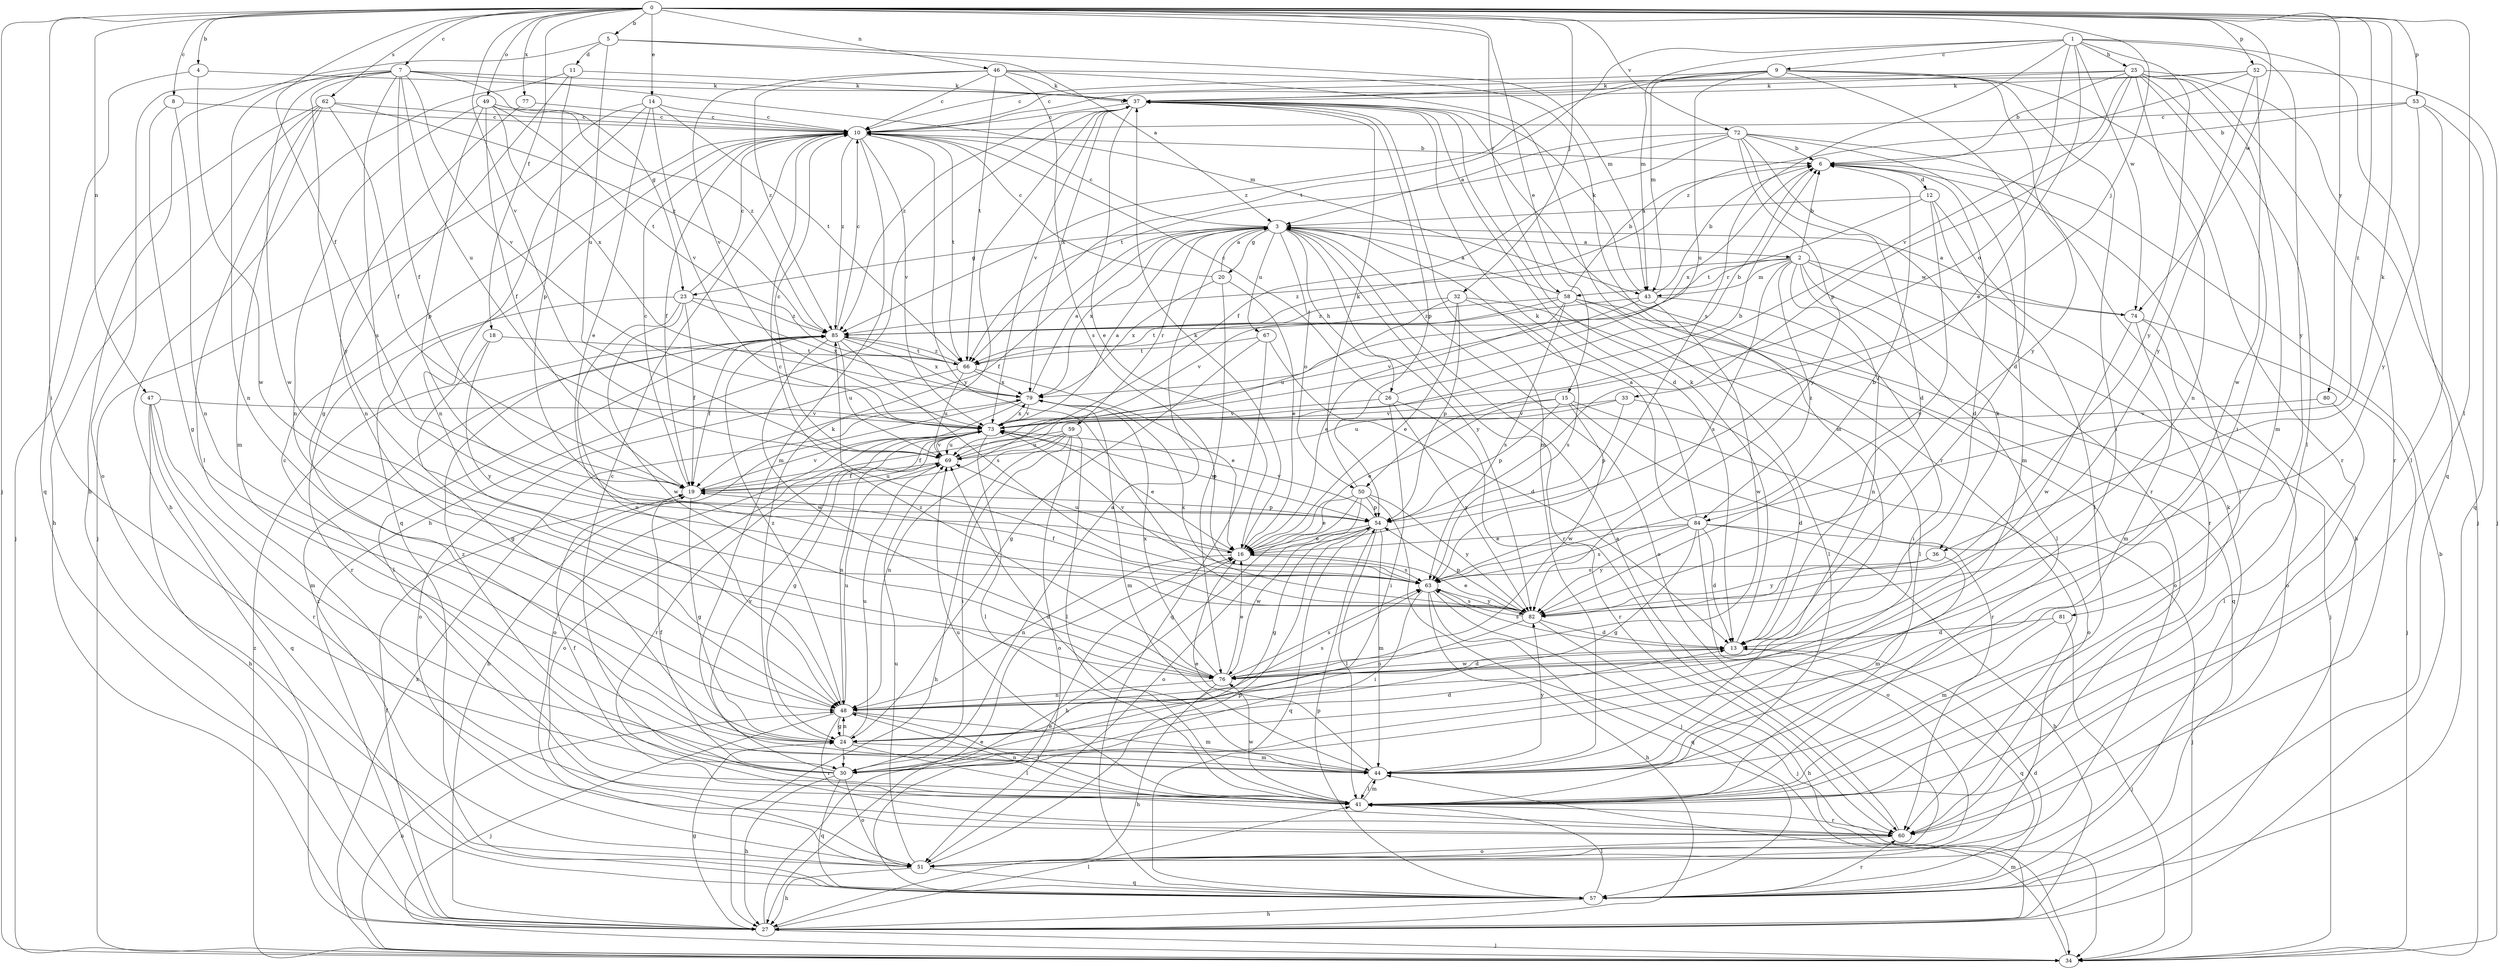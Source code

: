 strict digraph  {
0;
1;
2;
3;
4;
5;
6;
7;
8;
9;
10;
11;
12;
13;
14;
15;
16;
18;
19;
20;
23;
24;
25;
26;
27;
30;
32;
33;
34;
36;
37;
41;
43;
44;
46;
47;
48;
49;
50;
51;
52;
53;
54;
57;
58;
59;
60;
62;
63;
66;
67;
69;
72;
73;
74;
76;
77;
79;
80;
81;
82;
84;
85;
0 -> 4  [label=b];
0 -> 5  [label=b];
0 -> 7  [label=c];
0 -> 8  [label=c];
0 -> 14  [label=e];
0 -> 15  [label=e];
0 -> 18  [label=f];
0 -> 19  [label=f];
0 -> 30  [label=i];
0 -> 32  [label=j];
0 -> 33  [label=j];
0 -> 34  [label=j];
0 -> 36  [label=k];
0 -> 41  [label=l];
0 -> 46  [label=n];
0 -> 47  [label=n];
0 -> 49  [label=o];
0 -> 52  [label=p];
0 -> 53  [label=p];
0 -> 58  [label=r];
0 -> 62  [label=s];
0 -> 72  [label=v];
0 -> 73  [label=v];
0 -> 74  [label=w];
0 -> 77  [label=x];
0 -> 80  [label=y];
0 -> 84  [label=z];
1 -> 9  [label=c];
1 -> 16  [label=e];
1 -> 25  [label=h];
1 -> 43  [label=m];
1 -> 50  [label=o];
1 -> 57  [label=q];
1 -> 63  [label=s];
1 -> 66  [label=t];
1 -> 74  [label=w];
1 -> 81  [label=y];
1 -> 82  [label=y];
2 -> 6  [label=b];
2 -> 34  [label=j];
2 -> 36  [label=k];
2 -> 41  [label=l];
2 -> 43  [label=m];
2 -> 48  [label=n];
2 -> 58  [label=r];
2 -> 63  [label=s];
2 -> 74  [label=w];
2 -> 84  [label=z];
2 -> 85  [label=z];
3 -> 2  [label=a];
3 -> 10  [label=c];
3 -> 19  [label=f];
3 -> 20  [label=g];
3 -> 23  [label=g];
3 -> 26  [label=h];
3 -> 50  [label=o];
3 -> 51  [label=o];
3 -> 59  [label=r];
3 -> 60  [label=r];
3 -> 67  [label=u];
3 -> 79  [label=x];
3 -> 82  [label=y];
4 -> 37  [label=k];
4 -> 57  [label=q];
4 -> 76  [label=w];
5 -> 3  [label=a];
5 -> 11  [label=d];
5 -> 27  [label=h];
5 -> 43  [label=m];
5 -> 69  [label=u];
6 -> 12  [label=d];
6 -> 13  [label=d];
6 -> 41  [label=l];
6 -> 79  [label=x];
7 -> 19  [label=f];
7 -> 23  [label=g];
7 -> 37  [label=k];
7 -> 43  [label=m];
7 -> 48  [label=n];
7 -> 51  [label=o];
7 -> 63  [label=s];
7 -> 69  [label=u];
7 -> 73  [label=v];
7 -> 76  [label=w];
7 -> 82  [label=y];
8 -> 10  [label=c];
8 -> 24  [label=g];
8 -> 48  [label=n];
9 -> 10  [label=c];
9 -> 13  [label=d];
9 -> 30  [label=i];
9 -> 37  [label=k];
9 -> 43  [label=m];
9 -> 60  [label=r];
9 -> 69  [label=u];
9 -> 82  [label=y];
9 -> 85  [label=z];
10 -> 6  [label=b];
10 -> 19  [label=f];
10 -> 44  [label=m];
10 -> 57  [label=q];
10 -> 66  [label=t];
10 -> 73  [label=v];
10 -> 82  [label=y];
10 -> 85  [label=z];
11 -> 24  [label=g];
11 -> 27  [label=h];
11 -> 37  [label=k];
11 -> 54  [label=p];
12 -> 3  [label=a];
12 -> 41  [label=l];
12 -> 60  [label=r];
12 -> 66  [label=t];
12 -> 82  [label=y];
13 -> 37  [label=k];
13 -> 57  [label=q];
13 -> 63  [label=s];
13 -> 76  [label=w];
14 -> 10  [label=c];
14 -> 16  [label=e];
14 -> 34  [label=j];
14 -> 48  [label=n];
14 -> 66  [label=t];
14 -> 73  [label=v];
15 -> 16  [label=e];
15 -> 51  [label=o];
15 -> 54  [label=p];
15 -> 60  [label=r];
15 -> 73  [label=v];
15 -> 76  [label=w];
16 -> 37  [label=k];
16 -> 48  [label=n];
16 -> 63  [label=s];
16 -> 69  [label=u];
18 -> 24  [label=g];
18 -> 66  [label=t];
18 -> 82  [label=y];
19 -> 10  [label=c];
19 -> 24  [label=g];
19 -> 54  [label=p];
19 -> 69  [label=u];
19 -> 73  [label=v];
20 -> 3  [label=a];
20 -> 10  [label=c];
20 -> 16  [label=e];
20 -> 76  [label=w];
20 -> 79  [label=x];
23 -> 10  [label=c];
23 -> 19  [label=f];
23 -> 48  [label=n];
23 -> 60  [label=r];
23 -> 76  [label=w];
23 -> 79  [label=x];
23 -> 85  [label=z];
24 -> 13  [label=d];
24 -> 30  [label=i];
24 -> 37  [label=k];
24 -> 41  [label=l];
24 -> 44  [label=m];
24 -> 48  [label=n];
24 -> 69  [label=u];
25 -> 6  [label=b];
25 -> 10  [label=c];
25 -> 30  [label=i];
25 -> 34  [label=j];
25 -> 37  [label=k];
25 -> 41  [label=l];
25 -> 44  [label=m];
25 -> 48  [label=n];
25 -> 54  [label=p];
25 -> 60  [label=r];
25 -> 73  [label=v];
26 -> 6  [label=b];
26 -> 10  [label=c];
26 -> 30  [label=i];
26 -> 60  [label=r];
26 -> 73  [label=v];
26 -> 82  [label=y];
27 -> 6  [label=b];
27 -> 16  [label=e];
27 -> 19  [label=f];
27 -> 24  [label=g];
27 -> 34  [label=j];
27 -> 41  [label=l];
30 -> 3  [label=a];
30 -> 10  [label=c];
30 -> 19  [label=f];
30 -> 27  [label=h];
30 -> 51  [label=o];
30 -> 57  [label=q];
30 -> 73  [label=v];
30 -> 85  [label=z];
32 -> 16  [label=e];
32 -> 41  [label=l];
32 -> 54  [label=p];
32 -> 63  [label=s];
32 -> 69  [label=u];
32 -> 85  [label=z];
33 -> 13  [label=d];
33 -> 54  [label=p];
33 -> 69  [label=u];
33 -> 73  [label=v];
34 -> 44  [label=m];
34 -> 48  [label=n];
34 -> 79  [label=x];
34 -> 85  [label=z];
36 -> 44  [label=m];
36 -> 63  [label=s];
36 -> 82  [label=y];
37 -> 10  [label=c];
37 -> 13  [label=d];
37 -> 16  [label=e];
37 -> 27  [label=h];
37 -> 44  [label=m];
37 -> 54  [label=p];
37 -> 73  [label=v];
37 -> 79  [label=x];
37 -> 85  [label=z];
41 -> 10  [label=c];
41 -> 19  [label=f];
41 -> 44  [label=m];
41 -> 48  [label=n];
41 -> 60  [label=r];
41 -> 69  [label=u];
41 -> 76  [label=w];
43 -> 6  [label=b];
43 -> 30  [label=i];
43 -> 37  [label=k];
43 -> 66  [label=t];
43 -> 73  [label=v];
43 -> 76  [label=w];
44 -> 16  [label=e];
44 -> 41  [label=l];
44 -> 69  [label=u];
44 -> 82  [label=y];
46 -> 10  [label=c];
46 -> 37  [label=k];
46 -> 44  [label=m];
46 -> 60  [label=r];
46 -> 63  [label=s];
46 -> 66  [label=t];
46 -> 73  [label=v];
46 -> 85  [label=z];
47 -> 27  [label=h];
47 -> 44  [label=m];
47 -> 57  [label=q];
47 -> 60  [label=r];
47 -> 73  [label=v];
48 -> 24  [label=g];
48 -> 34  [label=j];
48 -> 41  [label=l];
48 -> 44  [label=m];
48 -> 60  [label=r];
48 -> 63  [label=s];
48 -> 69  [label=u];
48 -> 85  [label=z];
49 -> 10  [label=c];
49 -> 19  [label=f];
49 -> 48  [label=n];
49 -> 54  [label=p];
49 -> 66  [label=t];
49 -> 79  [label=x];
49 -> 85  [label=z];
50 -> 16  [label=e];
50 -> 27  [label=h];
50 -> 34  [label=j];
50 -> 37  [label=k];
50 -> 51  [label=o];
50 -> 54  [label=p];
50 -> 82  [label=y];
51 -> 27  [label=h];
51 -> 54  [label=p];
51 -> 57  [label=q];
51 -> 69  [label=u];
51 -> 85  [label=z];
52 -> 10  [label=c];
52 -> 34  [label=j];
52 -> 37  [label=k];
52 -> 76  [label=w];
52 -> 82  [label=y];
52 -> 85  [label=z];
53 -> 6  [label=b];
53 -> 10  [label=c];
53 -> 41  [label=l];
53 -> 57  [label=q];
53 -> 82  [label=y];
54 -> 16  [label=e];
54 -> 24  [label=g];
54 -> 41  [label=l];
54 -> 44  [label=m];
54 -> 57  [label=q];
54 -> 73  [label=v];
54 -> 76  [label=w];
57 -> 13  [label=d];
57 -> 16  [label=e];
57 -> 27  [label=h];
57 -> 37  [label=k];
57 -> 41  [label=l];
57 -> 54  [label=p];
57 -> 60  [label=r];
58 -> 3  [label=a];
58 -> 6  [label=b];
58 -> 16  [label=e];
58 -> 41  [label=l];
58 -> 51  [label=o];
58 -> 57  [label=q];
58 -> 63  [label=s];
58 -> 73  [label=v];
58 -> 85  [label=z];
59 -> 19  [label=f];
59 -> 27  [label=h];
59 -> 30  [label=i];
59 -> 41  [label=l];
59 -> 48  [label=n];
59 -> 51  [label=o];
59 -> 69  [label=u];
60 -> 3  [label=a];
60 -> 51  [label=o];
62 -> 10  [label=c];
62 -> 19  [label=f];
62 -> 27  [label=h];
62 -> 34  [label=j];
62 -> 41  [label=l];
62 -> 44  [label=m];
62 -> 85  [label=z];
63 -> 6  [label=b];
63 -> 10  [label=c];
63 -> 19  [label=f];
63 -> 27  [label=h];
63 -> 30  [label=i];
63 -> 34  [label=j];
63 -> 57  [label=q];
63 -> 73  [label=v];
63 -> 82  [label=y];
66 -> 16  [label=e];
66 -> 51  [label=o];
66 -> 69  [label=u];
66 -> 79  [label=x];
66 -> 85  [label=z];
67 -> 13  [label=d];
67 -> 24  [label=g];
67 -> 57  [label=q];
67 -> 66  [label=t];
69 -> 6  [label=b];
69 -> 10  [label=c];
69 -> 19  [label=f];
69 -> 73  [label=v];
72 -> 3  [label=a];
72 -> 6  [label=b];
72 -> 13  [label=d];
72 -> 19  [label=f];
72 -> 27  [label=h];
72 -> 44  [label=m];
72 -> 60  [label=r];
72 -> 66  [label=t];
72 -> 82  [label=y];
73 -> 3  [label=a];
73 -> 16  [label=e];
73 -> 24  [label=g];
73 -> 41  [label=l];
73 -> 48  [label=n];
73 -> 51  [label=o];
73 -> 54  [label=p];
73 -> 60  [label=r];
73 -> 69  [label=u];
73 -> 79  [label=x];
74 -> 3  [label=a];
74 -> 34  [label=j];
74 -> 44  [label=m];
74 -> 51  [label=o];
74 -> 76  [label=w];
76 -> 13  [label=d];
76 -> 16  [label=e];
76 -> 27  [label=h];
76 -> 48  [label=n];
76 -> 63  [label=s];
76 -> 79  [label=x];
76 -> 85  [label=z];
77 -> 10  [label=c];
77 -> 48  [label=n];
79 -> 3  [label=a];
79 -> 27  [label=h];
79 -> 44  [label=m];
79 -> 51  [label=o];
79 -> 73  [label=v];
80 -> 41  [label=l];
80 -> 73  [label=v];
81 -> 13  [label=d];
81 -> 34  [label=j];
81 -> 44  [label=m];
82 -> 13  [label=d];
82 -> 16  [label=e];
82 -> 27  [label=h];
82 -> 48  [label=n];
82 -> 54  [label=p];
82 -> 63  [label=s];
82 -> 79  [label=x];
84 -> 3  [label=a];
84 -> 13  [label=d];
84 -> 16  [label=e];
84 -> 24  [label=g];
84 -> 27  [label=h];
84 -> 34  [label=j];
84 -> 37  [label=k];
84 -> 51  [label=o];
84 -> 63  [label=s];
84 -> 82  [label=y];
85 -> 10  [label=c];
85 -> 19  [label=f];
85 -> 41  [label=l];
85 -> 63  [label=s];
85 -> 66  [label=t];
85 -> 69  [label=u];
85 -> 76  [label=w];
85 -> 79  [label=x];
}
